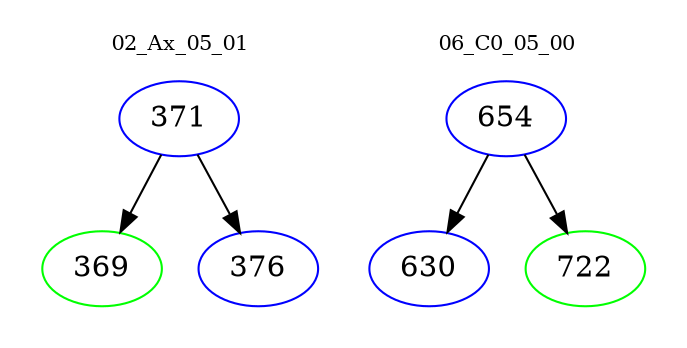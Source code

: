 digraph{
subgraph cluster_0 {
color = white
label = "02_Ax_05_01";
fontsize=10;
T0_371 [label="371", color="blue"]
T0_371 -> T0_369 [color="black"]
T0_369 [label="369", color="green"]
T0_371 -> T0_376 [color="black"]
T0_376 [label="376", color="blue"]
}
subgraph cluster_1 {
color = white
label = "06_C0_05_00";
fontsize=10;
T1_654 [label="654", color="blue"]
T1_654 -> T1_630 [color="black"]
T1_630 [label="630", color="blue"]
T1_654 -> T1_722 [color="black"]
T1_722 [label="722", color="green"]
}
}
